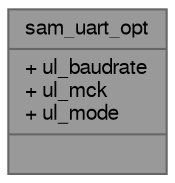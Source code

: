 digraph "sam_uart_opt"
{
 // LATEX_PDF_SIZE
  bgcolor="transparent";
  edge [fontname=FreeSans,fontsize=10,labelfontname=FreeSans,labelfontsize=10];
  node [fontname=FreeSans,fontsize=10,shape=box,height=0.2,width=0.4];
  Node1 [shape=record,label="{sam_uart_opt\n|+ ul_baudrate\l+ ul_mck\l+ ul_mode\l|}",height=0.2,width=0.4,color="gray40", fillcolor="grey60", style="filled", fontcolor="black",tooltip="Option list for UART peripheral initialization."];
}
